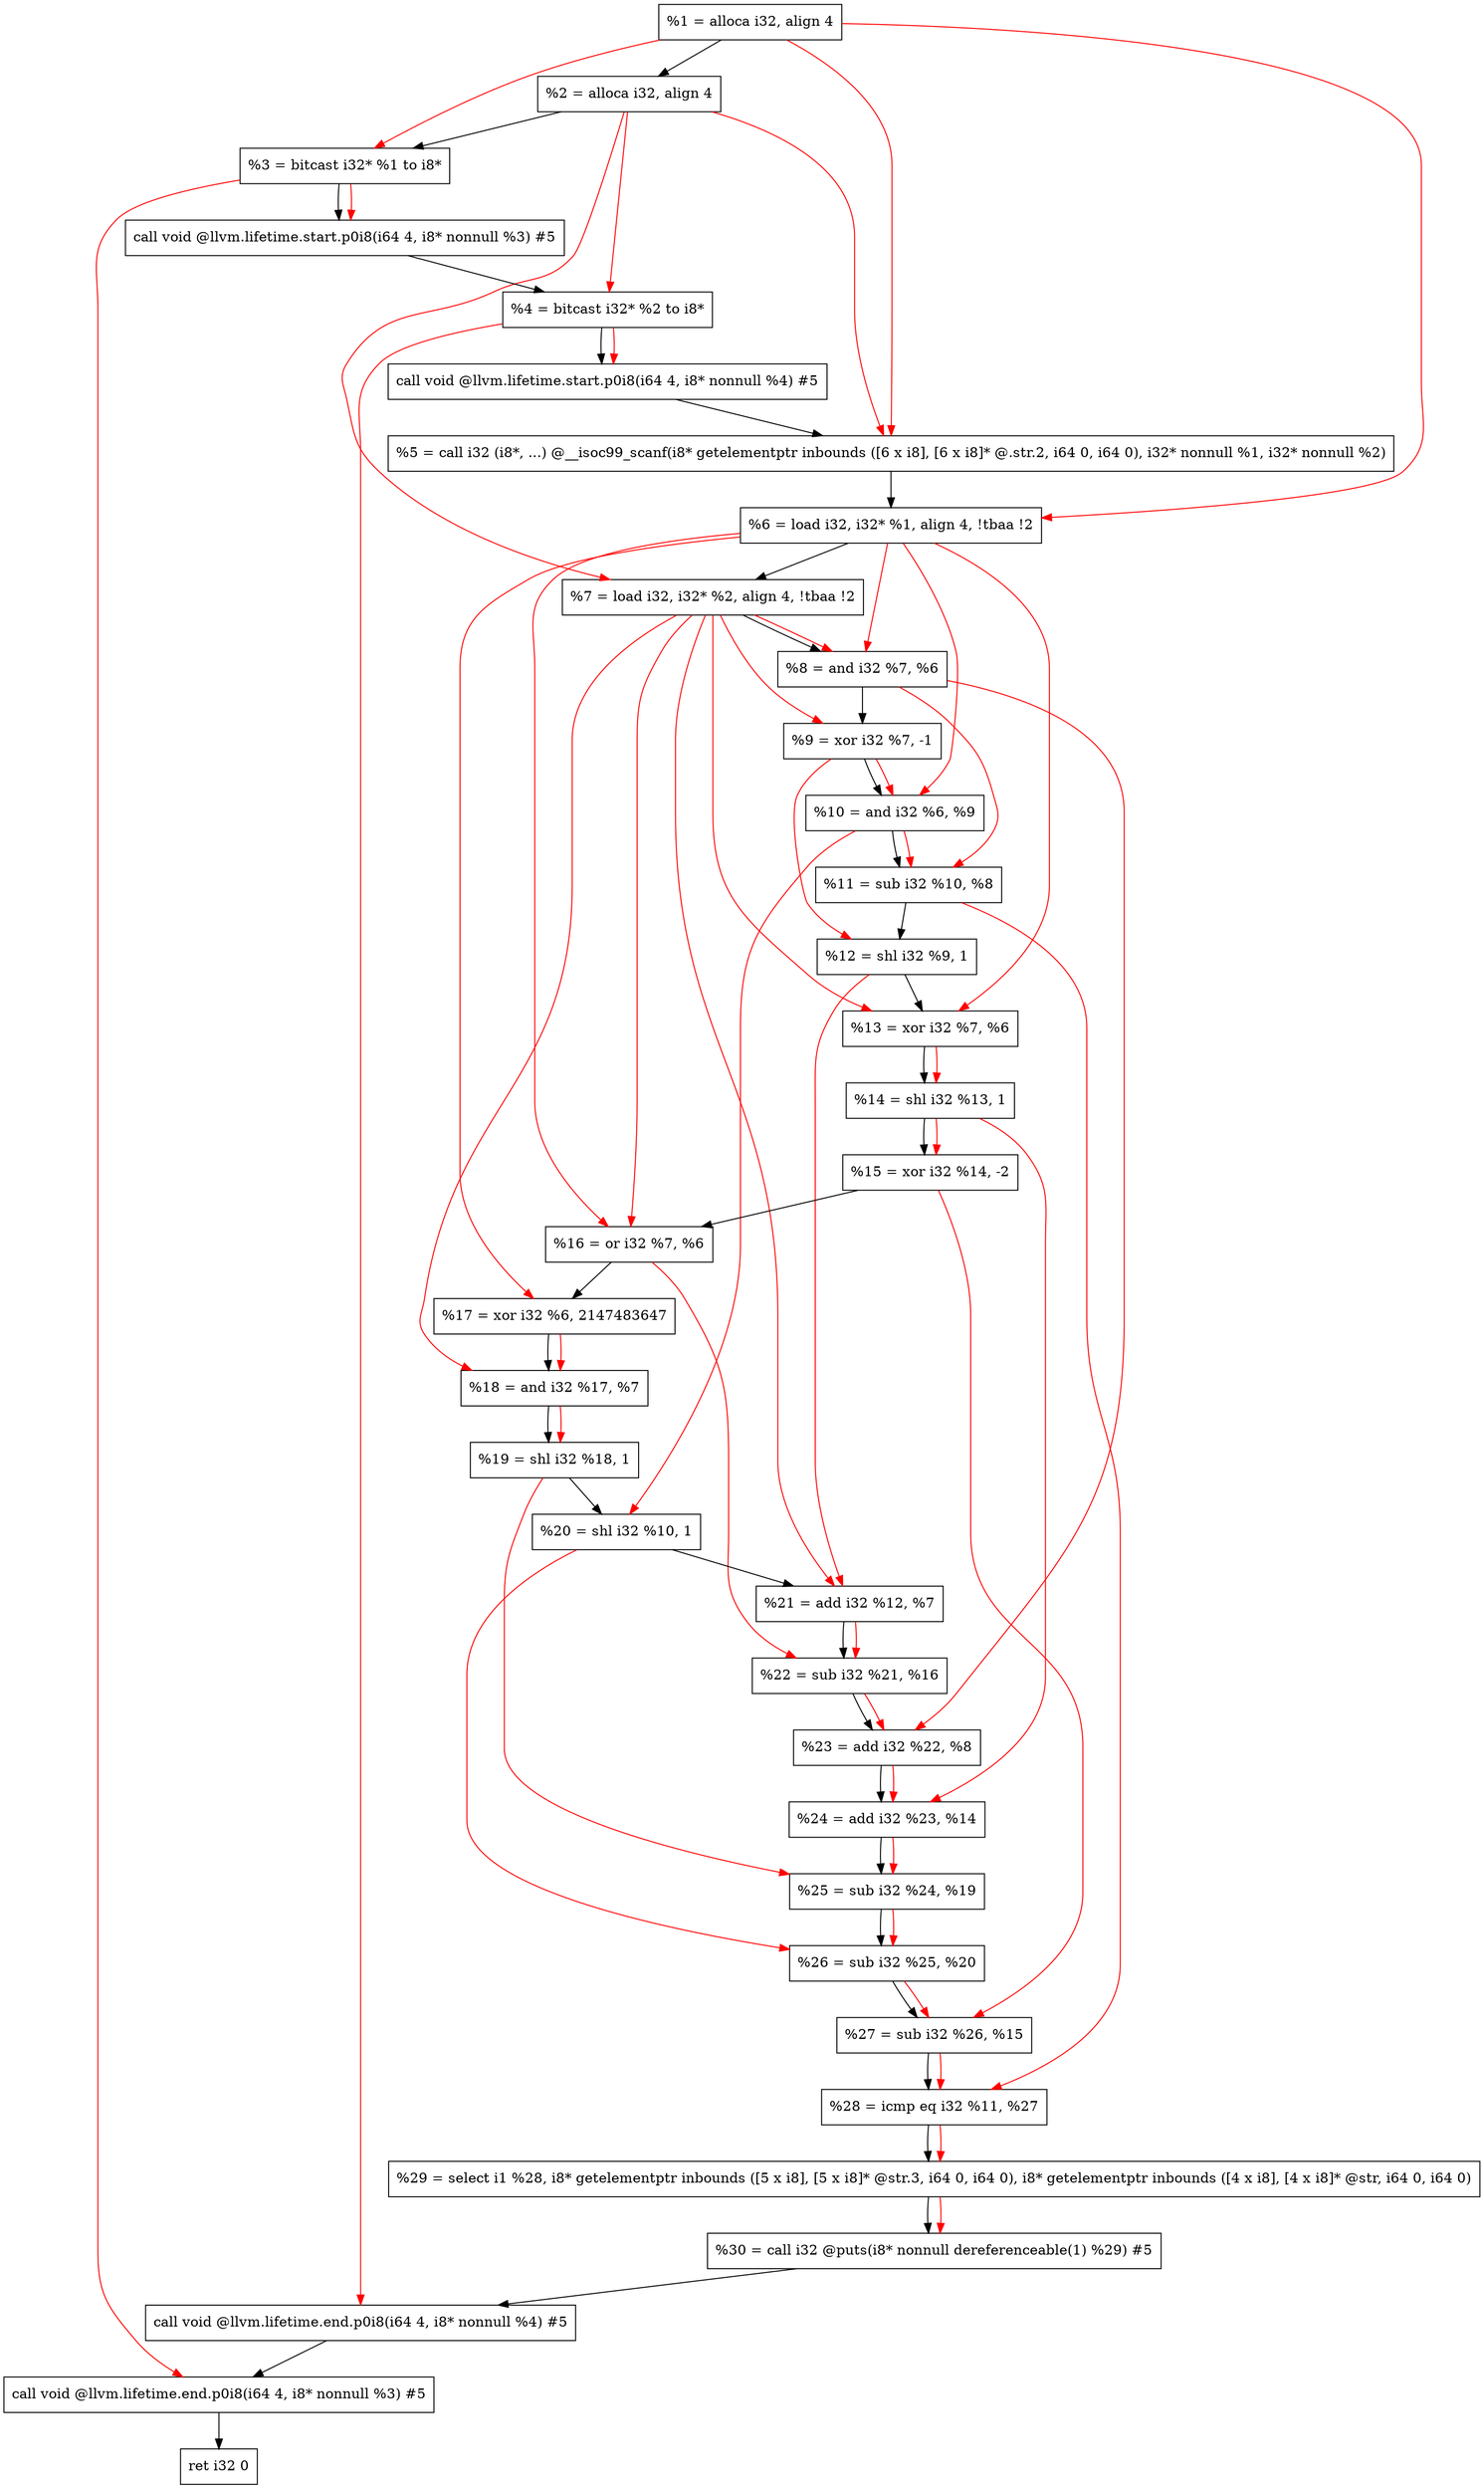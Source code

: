 digraph "DFG for'main' function" {
	Node0x21ceb28[shape=record, label="  %1 = alloca i32, align 4"];
	Node0x21ceba8[shape=record, label="  %2 = alloca i32, align 4"];
	Node0x21cec38[shape=record, label="  %3 = bitcast i32* %1 to i8*"];
	Node0x21cf098[shape=record, label="  call void @llvm.lifetime.start.p0i8(i64 4, i8* nonnull %3) #5"];
	Node0x21cf178[shape=record, label="  %4 = bitcast i32* %2 to i8*"];
	Node0x21cf298[shape=record, label="  call void @llvm.lifetime.start.p0i8(i64 4, i8* nonnull %4) #5"];
	Node0x21cf4d0[shape=record, label="  %5 = call i32 (i8*, ...) @__isoc99_scanf(i8* getelementptr inbounds ([6 x i8], [6 x i8]* @.str.2, i64 0, i64 0), i32* nonnull %1, i32* nonnull %2)"];
	Node0x21cf588[shape=record, label="  %6 = load i32, i32* %1, align 4, !tbaa !2"];
	Node0x21d04f8[shape=record, label="  %7 = load i32, i32* %2, align 4, !tbaa !2"];
	Node0x21d0b80[shape=record, label="  %8 = and i32 %7, %6"];
	Node0x21d0bf0[shape=record, label="  %9 = xor i32 %7, -1"];
	Node0x21d0c60[shape=record, label="  %10 = and i32 %6, %9"];
	Node0x21d0cd0[shape=record, label="  %11 = sub i32 %10, %8"];
	Node0x21d0d40[shape=record, label="  %12 = shl i32 %9, 1"];
	Node0x21d0db0[shape=record, label="  %13 = xor i32 %7, %6"];
	Node0x21d0e20[shape=record, label="  %14 = shl i32 %13, 1"];
	Node0x21d0e90[shape=record, label="  %15 = xor i32 %14, -2"];
	Node0x21d0f00[shape=record, label="  %16 = or i32 %7, %6"];
	Node0x21d0f70[shape=record, label="  %17 = xor i32 %6, 2147483647"];
	Node0x21d0fe0[shape=record, label="  %18 = and i32 %17, %7"];
	Node0x21d1050[shape=record, label="  %19 = shl i32 %18, 1"];
	Node0x21d10c0[shape=record, label="  %20 = shl i32 %10, 1"];
	Node0x21d1130[shape=record, label="  %21 = add i32 %12, %7"];
	Node0x21d11a0[shape=record, label="  %22 = sub i32 %21, %16"];
	Node0x21d1210[shape=record, label="  %23 = add i32 %22, %8"];
	Node0x21d1280[shape=record, label="  %24 = add i32 %23, %14"];
	Node0x21d12f0[shape=record, label="  %25 = sub i32 %24, %19"];
	Node0x21d1360[shape=record, label="  %26 = sub i32 %25, %20"];
	Node0x21d13d0[shape=record, label="  %27 = sub i32 %26, %15"];
	Node0x21d1440[shape=record, label="  %28 = icmp eq i32 %11, %27"];
	Node0x216f9d8[shape=record, label="  %29 = select i1 %28, i8* getelementptr inbounds ([5 x i8], [5 x i8]* @str.3, i64 0, i64 0), i8* getelementptr inbounds ([4 x i8], [4 x i8]* @str, i64 0, i64 0)"];
	Node0x21d14d0[shape=record, label="  %30 = call i32 @puts(i8* nonnull dereferenceable(1) %29) #5"];
	Node0x21d1728[shape=record, label="  call void @llvm.lifetime.end.p0i8(i64 4, i8* nonnull %4) #5"];
	Node0x21d1888[shape=record, label="  call void @llvm.lifetime.end.p0i8(i64 4, i8* nonnull %3) #5"];
	Node0x21d1948[shape=record, label="  ret i32 0"];
	Node0x21ceb28 -> Node0x21ceba8;
	Node0x21ceba8 -> Node0x21cec38;
	Node0x21cec38 -> Node0x21cf098;
	Node0x21cf098 -> Node0x21cf178;
	Node0x21cf178 -> Node0x21cf298;
	Node0x21cf298 -> Node0x21cf4d0;
	Node0x21cf4d0 -> Node0x21cf588;
	Node0x21cf588 -> Node0x21d04f8;
	Node0x21d04f8 -> Node0x21d0b80;
	Node0x21d0b80 -> Node0x21d0bf0;
	Node0x21d0bf0 -> Node0x21d0c60;
	Node0x21d0c60 -> Node0x21d0cd0;
	Node0x21d0cd0 -> Node0x21d0d40;
	Node0x21d0d40 -> Node0x21d0db0;
	Node0x21d0db0 -> Node0x21d0e20;
	Node0x21d0e20 -> Node0x21d0e90;
	Node0x21d0e90 -> Node0x21d0f00;
	Node0x21d0f00 -> Node0x21d0f70;
	Node0x21d0f70 -> Node0x21d0fe0;
	Node0x21d0fe0 -> Node0x21d1050;
	Node0x21d1050 -> Node0x21d10c0;
	Node0x21d10c0 -> Node0x21d1130;
	Node0x21d1130 -> Node0x21d11a0;
	Node0x21d11a0 -> Node0x21d1210;
	Node0x21d1210 -> Node0x21d1280;
	Node0x21d1280 -> Node0x21d12f0;
	Node0x21d12f0 -> Node0x21d1360;
	Node0x21d1360 -> Node0x21d13d0;
	Node0x21d13d0 -> Node0x21d1440;
	Node0x21d1440 -> Node0x216f9d8;
	Node0x216f9d8 -> Node0x21d14d0;
	Node0x21d14d0 -> Node0x21d1728;
	Node0x21d1728 -> Node0x21d1888;
	Node0x21d1888 -> Node0x21d1948;
edge [color=red]
	Node0x21ceb28 -> Node0x21cec38;
	Node0x21cec38 -> Node0x21cf098;
	Node0x21ceba8 -> Node0x21cf178;
	Node0x21cf178 -> Node0x21cf298;
	Node0x21ceb28 -> Node0x21cf4d0;
	Node0x21ceba8 -> Node0x21cf4d0;
	Node0x21ceb28 -> Node0x21cf588;
	Node0x21ceba8 -> Node0x21d04f8;
	Node0x21d04f8 -> Node0x21d0b80;
	Node0x21cf588 -> Node0x21d0b80;
	Node0x21d04f8 -> Node0x21d0bf0;
	Node0x21cf588 -> Node0x21d0c60;
	Node0x21d0bf0 -> Node0x21d0c60;
	Node0x21d0c60 -> Node0x21d0cd0;
	Node0x21d0b80 -> Node0x21d0cd0;
	Node0x21d0bf0 -> Node0x21d0d40;
	Node0x21d04f8 -> Node0x21d0db0;
	Node0x21cf588 -> Node0x21d0db0;
	Node0x21d0db0 -> Node0x21d0e20;
	Node0x21d0e20 -> Node0x21d0e90;
	Node0x21d04f8 -> Node0x21d0f00;
	Node0x21cf588 -> Node0x21d0f00;
	Node0x21cf588 -> Node0x21d0f70;
	Node0x21d0f70 -> Node0x21d0fe0;
	Node0x21d04f8 -> Node0x21d0fe0;
	Node0x21d0fe0 -> Node0x21d1050;
	Node0x21d0c60 -> Node0x21d10c0;
	Node0x21d0d40 -> Node0x21d1130;
	Node0x21d04f8 -> Node0x21d1130;
	Node0x21d1130 -> Node0x21d11a0;
	Node0x21d0f00 -> Node0x21d11a0;
	Node0x21d11a0 -> Node0x21d1210;
	Node0x21d0b80 -> Node0x21d1210;
	Node0x21d1210 -> Node0x21d1280;
	Node0x21d0e20 -> Node0x21d1280;
	Node0x21d1280 -> Node0x21d12f0;
	Node0x21d1050 -> Node0x21d12f0;
	Node0x21d12f0 -> Node0x21d1360;
	Node0x21d10c0 -> Node0x21d1360;
	Node0x21d1360 -> Node0x21d13d0;
	Node0x21d0e90 -> Node0x21d13d0;
	Node0x21d0cd0 -> Node0x21d1440;
	Node0x21d13d0 -> Node0x21d1440;
	Node0x21d1440 -> Node0x216f9d8;
	Node0x216f9d8 -> Node0x21d14d0;
	Node0x21cf178 -> Node0x21d1728;
	Node0x21cec38 -> Node0x21d1888;
}
